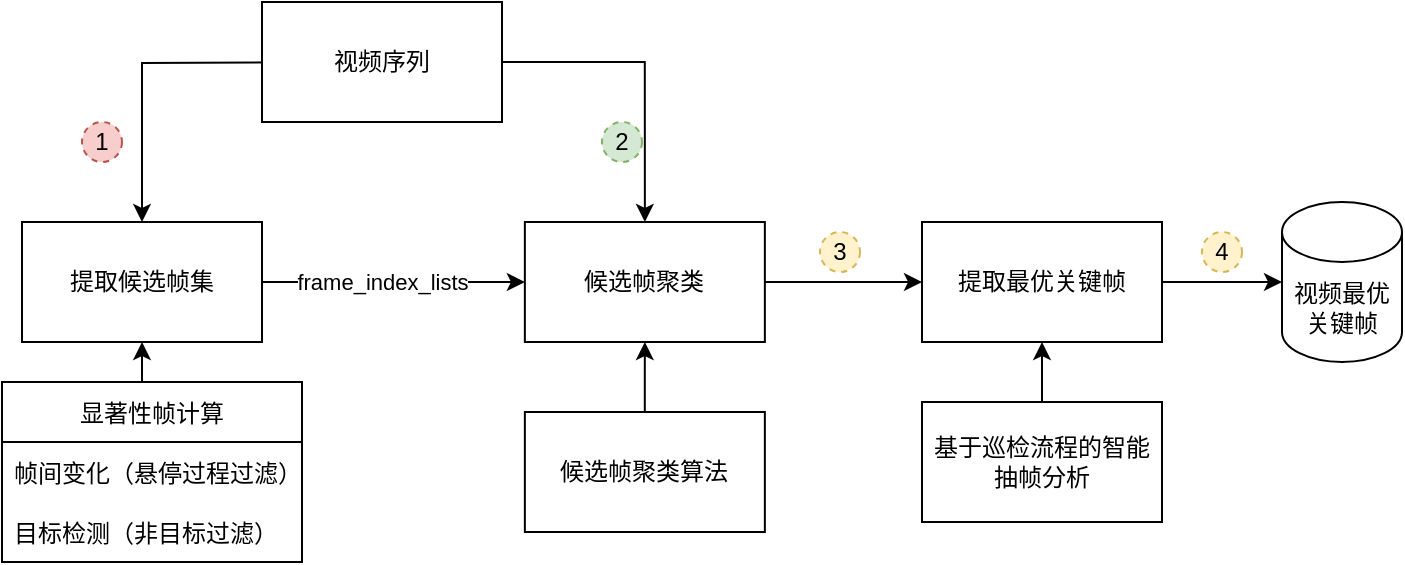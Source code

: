 <mxfile version="20.2.0" type="github">
  <diagram id="Hjp0LTMWtPtg9DYxoF_L" name="第 1 页">
    <mxGraphModel dx="870" dy="544" grid="1" gridSize="10" guides="1" tooltips="1" connect="1" arrows="1" fold="1" page="1" pageScale="1" pageWidth="827" pageHeight="1169" math="0" shadow="0">
      <root>
        <mxCell id="0" />
        <mxCell id="1" parent="0" />
        <mxCell id="y0bbDb1OPeupqZk6Rysb-4" style="edgeStyle=orthogonalEdgeStyle;rounded=0;orthogonalLoop=1;jettySize=auto;html=1;entryX=0;entryY=0.5;entryDx=0;entryDy=0;" edge="1" parent="1" source="y0bbDb1OPeupqZk6Rysb-1" target="y0bbDb1OPeupqZk6Rysb-2">
          <mxGeometry relative="1" as="geometry" />
        </mxCell>
        <mxCell id="y0bbDb1OPeupqZk6Rysb-18" value="frame_index_lists" style="edgeLabel;html=1;align=center;verticalAlign=middle;resizable=0;points=[];" vertex="1" connectable="0" parent="y0bbDb1OPeupqZk6Rysb-4">
          <mxGeometry x="-0.264" y="-1" relative="1" as="geometry">
            <mxPoint x="11" y="-1" as="offset" />
          </mxGeometry>
        </mxCell>
        <mxCell id="y0bbDb1OPeupqZk6Rysb-1" value="提取候选帧集" style="rounded=0;whiteSpace=wrap;html=1;" vertex="1" parent="1">
          <mxGeometry x="170" y="270" width="120" height="60" as="geometry" />
        </mxCell>
        <mxCell id="y0bbDb1OPeupqZk6Rysb-5" style="edgeStyle=orthogonalEdgeStyle;rounded=0;orthogonalLoop=1;jettySize=auto;html=1;exitX=1;exitY=0.5;exitDx=0;exitDy=0;entryX=0;entryY=0.5;entryDx=0;entryDy=0;" edge="1" parent="1" source="y0bbDb1OPeupqZk6Rysb-2" target="y0bbDb1OPeupqZk6Rysb-3">
          <mxGeometry relative="1" as="geometry" />
        </mxCell>
        <mxCell id="y0bbDb1OPeupqZk6Rysb-2" value="候选帧聚类" style="rounded=0;whiteSpace=wrap;html=1;" vertex="1" parent="1">
          <mxGeometry x="421.43" y="270" width="120" height="60" as="geometry" />
        </mxCell>
        <mxCell id="y0bbDb1OPeupqZk6Rysb-34" style="edgeStyle=orthogonalEdgeStyle;rounded=0;orthogonalLoop=1;jettySize=auto;html=1;exitX=1;exitY=0.5;exitDx=0;exitDy=0;" edge="1" parent="1" source="y0bbDb1OPeupqZk6Rysb-3" target="y0bbDb1OPeupqZk6Rysb-33">
          <mxGeometry relative="1" as="geometry" />
        </mxCell>
        <mxCell id="y0bbDb1OPeupqZk6Rysb-3" value="提取最优关键帧" style="rounded=0;whiteSpace=wrap;html=1;" vertex="1" parent="1">
          <mxGeometry x="620.0" y="270" width="120" height="60" as="geometry" />
        </mxCell>
        <mxCell id="y0bbDb1OPeupqZk6Rysb-25" style="edgeStyle=orthogonalEdgeStyle;rounded=0;orthogonalLoop=1;jettySize=auto;html=1;exitX=0.5;exitY=0;exitDx=0;exitDy=0;entryX=0.5;entryY=1;entryDx=0;entryDy=0;" edge="1" parent="1" source="y0bbDb1OPeupqZk6Rysb-8" target="y0bbDb1OPeupqZk6Rysb-1">
          <mxGeometry relative="1" as="geometry" />
        </mxCell>
        <mxCell id="y0bbDb1OPeupqZk6Rysb-8" value="显著性帧计算" style="swimlane;fontStyle=0;childLayout=stackLayout;horizontal=1;startSize=30;horizontalStack=0;resizeParent=1;resizeParentMax=0;resizeLast=0;collapsible=1;marginBottom=0;" vertex="1" parent="1">
          <mxGeometry x="160" y="350" width="150" height="90" as="geometry">
            <mxRectangle x="240" y="400" width="120" height="30" as="alternateBounds" />
          </mxGeometry>
        </mxCell>
        <mxCell id="y0bbDb1OPeupqZk6Rysb-10" value="帧间变化（悬停过程过滤）" style="text;strokeColor=none;fillColor=none;align=left;verticalAlign=middle;spacingLeft=4;spacingRight=4;overflow=hidden;points=[[0,0.5],[1,0.5]];portConstraint=eastwest;rotatable=0;" vertex="1" parent="y0bbDb1OPeupqZk6Rysb-8">
          <mxGeometry y="30" width="150" height="30" as="geometry" />
        </mxCell>
        <mxCell id="y0bbDb1OPeupqZk6Rysb-11" value="目标检测（非目标过滤）" style="text;strokeColor=none;fillColor=none;align=left;verticalAlign=middle;spacingLeft=4;spacingRight=4;overflow=hidden;points=[[0,0.5],[1,0.5]];portConstraint=eastwest;rotatable=0;" vertex="1" parent="y0bbDb1OPeupqZk6Rysb-8">
          <mxGeometry y="60" width="150" height="30" as="geometry" />
        </mxCell>
        <mxCell id="y0bbDb1OPeupqZk6Rysb-15" style="edgeStyle=orthogonalEdgeStyle;rounded=0;orthogonalLoop=1;jettySize=auto;html=1;" edge="1" parent="1" source="y0bbDb1OPeupqZk6Rysb-14">
          <mxGeometry relative="1" as="geometry">
            <mxPoint x="481.43" y="330" as="targetPoint" />
          </mxGeometry>
        </mxCell>
        <mxCell id="y0bbDb1OPeupqZk6Rysb-14" value="候选帧聚类算法" style="rounded=0;whiteSpace=wrap;html=1;" vertex="1" parent="1">
          <mxGeometry x="421.43" y="365" width="120" height="60" as="geometry" />
        </mxCell>
        <mxCell id="y0bbDb1OPeupqZk6Rysb-27" style="edgeStyle=orthogonalEdgeStyle;rounded=0;orthogonalLoop=1;jettySize=auto;html=1;exitX=0.5;exitY=0;exitDx=0;exitDy=0;entryX=0.5;entryY=1;entryDx=0;entryDy=0;" edge="1" parent="1" source="y0bbDb1OPeupqZk6Rysb-19" target="y0bbDb1OPeupqZk6Rysb-3">
          <mxGeometry relative="1" as="geometry" />
        </mxCell>
        <mxCell id="y0bbDb1OPeupqZk6Rysb-19" value="基于巡检流程的智能抽帧分析" style="rounded=0;whiteSpace=wrap;html=1;" vertex="1" parent="1">
          <mxGeometry x="620.0" y="360" width="120" height="60" as="geometry" />
        </mxCell>
        <mxCell id="y0bbDb1OPeupqZk6Rysb-21" style="edgeStyle=orthogonalEdgeStyle;rounded=0;orthogonalLoop=1;jettySize=auto;html=1;entryX=0.5;entryY=0;entryDx=0;entryDy=0;" edge="1" parent="1" target="y0bbDb1OPeupqZk6Rysb-1">
          <mxGeometry relative="1" as="geometry">
            <mxPoint x="330" y="190" as="sourcePoint" />
          </mxGeometry>
        </mxCell>
        <mxCell id="y0bbDb1OPeupqZk6Rysb-22" style="edgeStyle=orthogonalEdgeStyle;rounded=0;orthogonalLoop=1;jettySize=auto;html=1;exitX=1;exitY=0.5;exitDx=0;exitDy=0;entryX=0.5;entryY=0;entryDx=0;entryDy=0;" edge="1" parent="1" source="y0bbDb1OPeupqZk6Rysb-20" target="y0bbDb1OPeupqZk6Rysb-2">
          <mxGeometry relative="1" as="geometry" />
        </mxCell>
        <mxCell id="y0bbDb1OPeupqZk6Rysb-20" value="视频序列" style="rounded=0;whiteSpace=wrap;html=1;" vertex="1" parent="1">
          <mxGeometry x="290" y="160" width="120" height="60" as="geometry" />
        </mxCell>
        <mxCell id="y0bbDb1OPeupqZk6Rysb-28" value="1" style="ellipse;whiteSpace=wrap;html=1;aspect=fixed;dashed=1;fillColor=#f8cecc;strokeColor=#b85450;" vertex="1" parent="1">
          <mxGeometry x="200" y="220" width="20" height="20" as="geometry" />
        </mxCell>
        <mxCell id="y0bbDb1OPeupqZk6Rysb-29" value="2" style="ellipse;whiteSpace=wrap;html=1;aspect=fixed;dashed=1;fillColor=#d5e8d4;strokeColor=#82b366;" vertex="1" parent="1">
          <mxGeometry x="460" y="220" width="20" height="20" as="geometry" />
        </mxCell>
        <mxCell id="y0bbDb1OPeupqZk6Rysb-30" value="3" style="ellipse;whiteSpace=wrap;html=1;aspect=fixed;dashed=1;fillColor=#fff2cc;strokeColor=#d6b656;" vertex="1" parent="1">
          <mxGeometry x="569" y="275" width="20" height="20" as="geometry" />
        </mxCell>
        <mxCell id="y0bbDb1OPeupqZk6Rysb-33" value="视频最优关键帧" style="shape=cylinder3;whiteSpace=wrap;html=1;boundedLbl=1;backgroundOutline=1;size=15;fillColor=none;" vertex="1" parent="1">
          <mxGeometry x="800" y="260" width="60" height="80" as="geometry" />
        </mxCell>
        <mxCell id="y0bbDb1OPeupqZk6Rysb-35" value="4" style="ellipse;whiteSpace=wrap;html=1;aspect=fixed;dashed=1;fillColor=#fff2cc;strokeColor=#d6b656;" vertex="1" parent="1">
          <mxGeometry x="760" y="275" width="20" height="20" as="geometry" />
        </mxCell>
      </root>
    </mxGraphModel>
  </diagram>
</mxfile>
